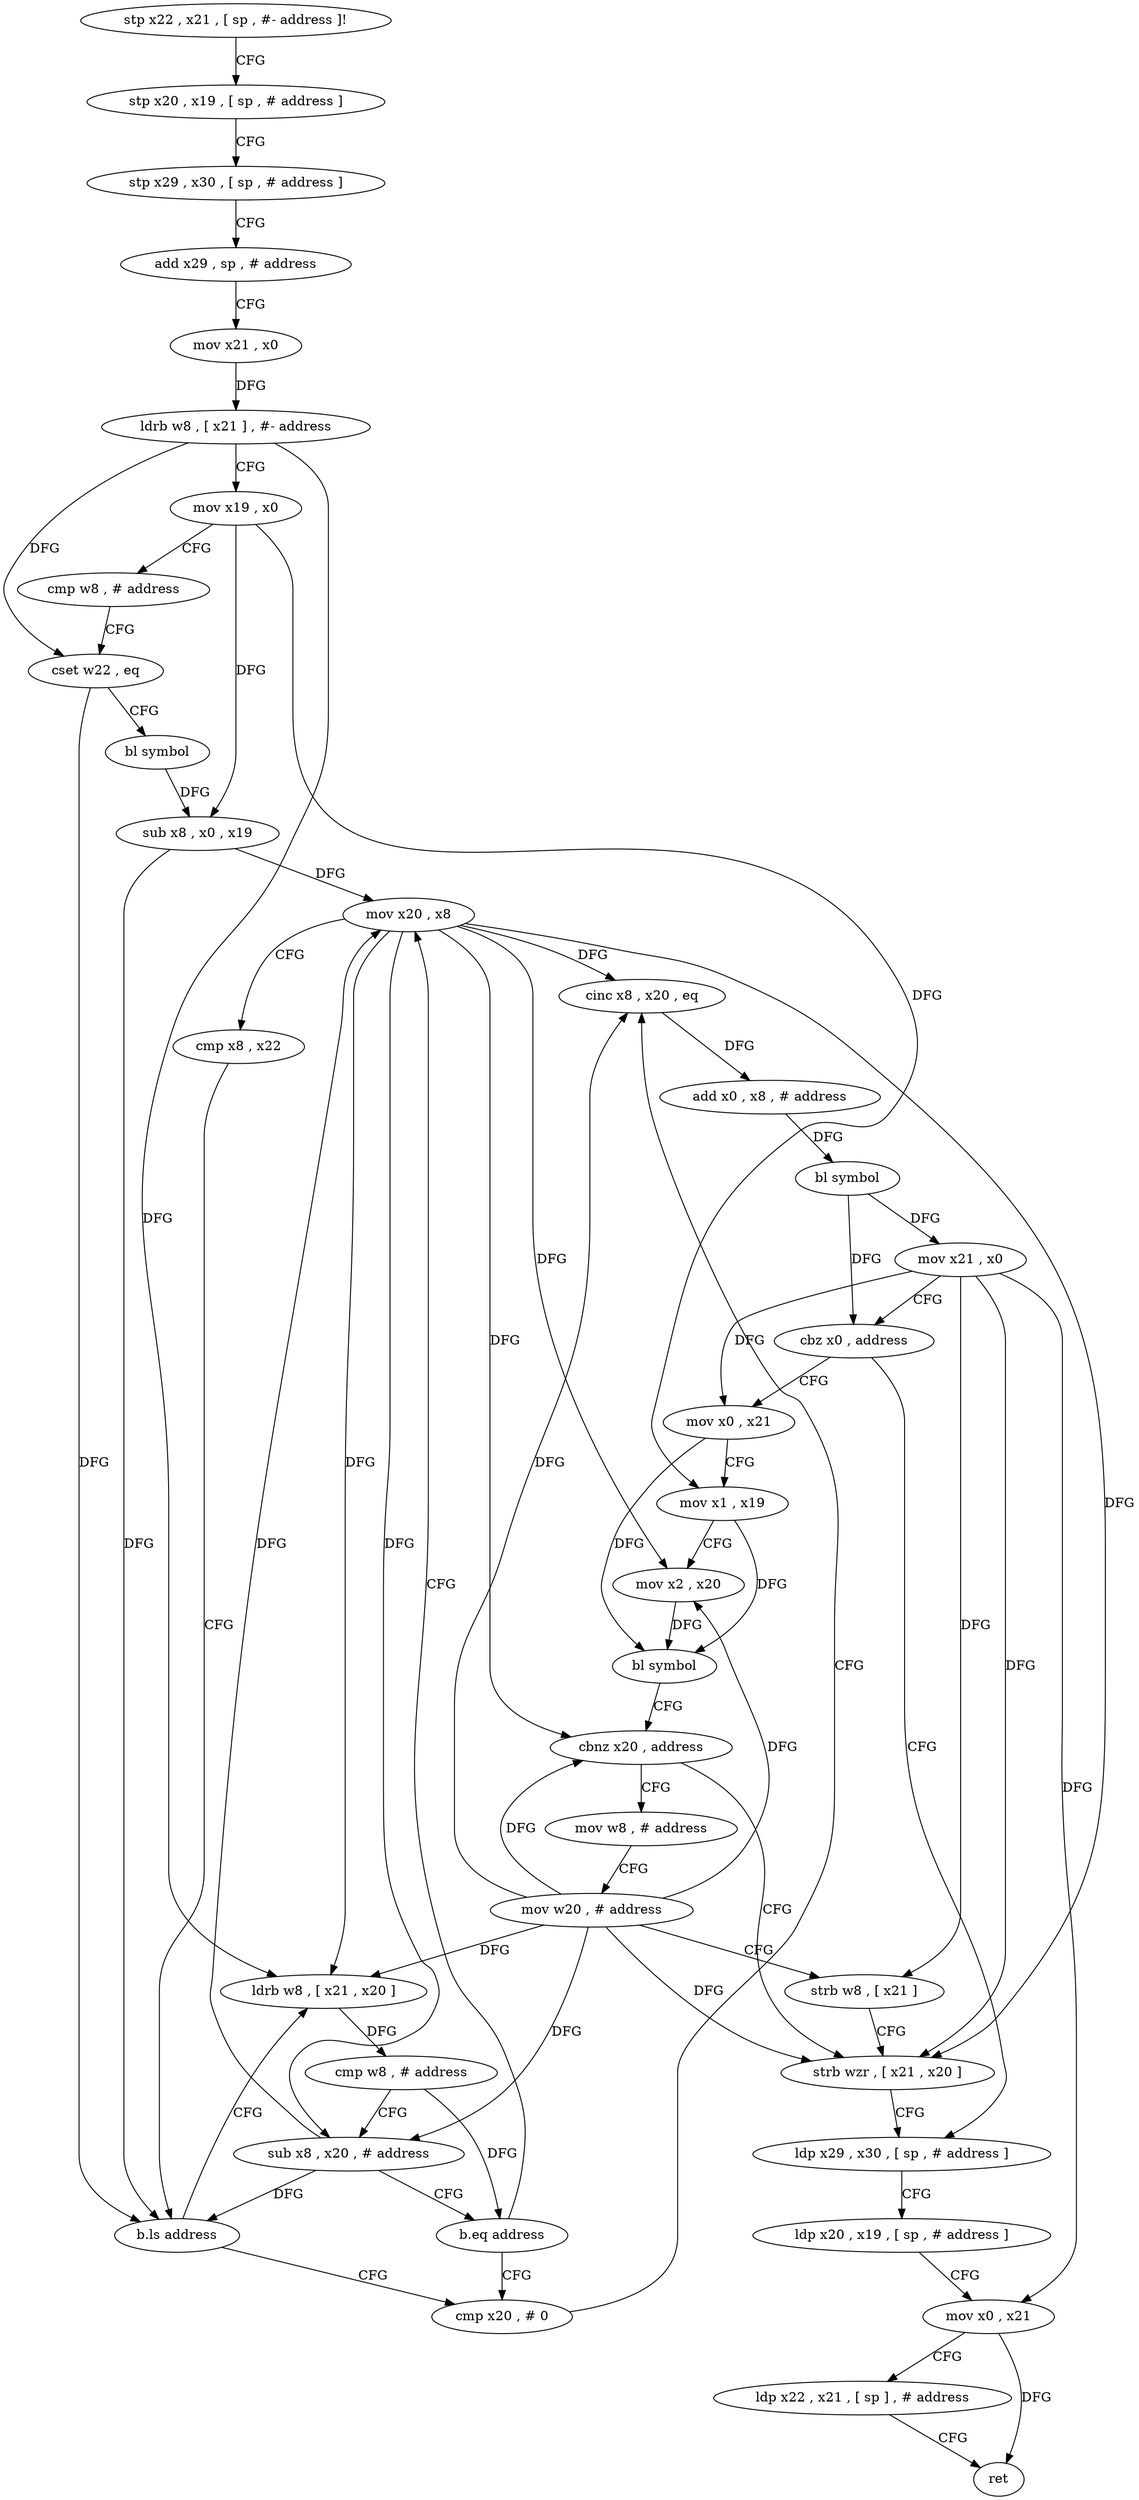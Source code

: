 digraph "func" {
"4234168" [label = "stp x22 , x21 , [ sp , #- address ]!" ]
"4234172" [label = "stp x20 , x19 , [ sp , # address ]" ]
"4234176" [label = "stp x29 , x30 , [ sp , # address ]" ]
"4234180" [label = "add x29 , sp , # address" ]
"4234184" [label = "mov x21 , x0" ]
"4234188" [label = "ldrb w8 , [ x21 ] , #- address" ]
"4234192" [label = "mov x19 , x0" ]
"4234196" [label = "cmp w8 , # address" ]
"4234200" [label = "cset w22 , eq" ]
"4234204" [label = "bl symbol" ]
"4234208" [label = "sub x8 , x0 , x19" ]
"4234212" [label = "mov x20 , x8" ]
"4234240" [label = "cmp x20 , # 0" ]
"4234244" [label = "cinc x8 , x20 , eq" ]
"4234248" [label = "add x0 , x8 , # address" ]
"4234252" [label = "bl symbol" ]
"4234256" [label = "mov x21 , x0" ]
"4234260" [label = "cbz x0 , address" ]
"4234300" [label = "ldp x29 , x30 , [ sp , # address ]" ]
"4234264" [label = "mov x0 , x21" ]
"4234224" [label = "ldrb w8 , [ x21 , x20 ]" ]
"4234228" [label = "cmp w8 , # address" ]
"4234232" [label = "sub x8 , x20 , # address" ]
"4234236" [label = "b.eq address" ]
"4234304" [label = "ldp x20 , x19 , [ sp , # address ]" ]
"4234308" [label = "mov x0 , x21" ]
"4234312" [label = "ldp x22 , x21 , [ sp ] , # address" ]
"4234316" [label = "ret" ]
"4234268" [label = "mov x1 , x19" ]
"4234272" [label = "mov x2 , x20" ]
"4234276" [label = "bl symbol" ]
"4234280" [label = "cbnz x20 , address" ]
"4234296" [label = "strb wzr , [ x21 , x20 ]" ]
"4234284" [label = "mov w8 , # address" ]
"4234216" [label = "cmp x8 , x22" ]
"4234220" [label = "b.ls address" ]
"4234288" [label = "mov w20 , # address" ]
"4234292" [label = "strb w8 , [ x21 ]" ]
"4234168" -> "4234172" [ label = "CFG" ]
"4234172" -> "4234176" [ label = "CFG" ]
"4234176" -> "4234180" [ label = "CFG" ]
"4234180" -> "4234184" [ label = "CFG" ]
"4234184" -> "4234188" [ label = "DFG" ]
"4234188" -> "4234192" [ label = "CFG" ]
"4234188" -> "4234200" [ label = "DFG" ]
"4234188" -> "4234224" [ label = "DFG" ]
"4234192" -> "4234196" [ label = "CFG" ]
"4234192" -> "4234208" [ label = "DFG" ]
"4234192" -> "4234268" [ label = "DFG" ]
"4234196" -> "4234200" [ label = "CFG" ]
"4234200" -> "4234204" [ label = "CFG" ]
"4234200" -> "4234220" [ label = "DFG" ]
"4234204" -> "4234208" [ label = "DFG" ]
"4234208" -> "4234212" [ label = "DFG" ]
"4234208" -> "4234220" [ label = "DFG" ]
"4234212" -> "4234216" [ label = "CFG" ]
"4234212" -> "4234244" [ label = "DFG" ]
"4234212" -> "4234224" [ label = "DFG" ]
"4234212" -> "4234232" [ label = "DFG" ]
"4234212" -> "4234272" [ label = "DFG" ]
"4234212" -> "4234280" [ label = "DFG" ]
"4234212" -> "4234296" [ label = "DFG" ]
"4234240" -> "4234244" [ label = "CFG" ]
"4234244" -> "4234248" [ label = "DFG" ]
"4234248" -> "4234252" [ label = "DFG" ]
"4234252" -> "4234256" [ label = "DFG" ]
"4234252" -> "4234260" [ label = "DFG" ]
"4234256" -> "4234260" [ label = "CFG" ]
"4234256" -> "4234308" [ label = "DFG" ]
"4234256" -> "4234264" [ label = "DFG" ]
"4234256" -> "4234296" [ label = "DFG" ]
"4234256" -> "4234292" [ label = "DFG" ]
"4234260" -> "4234300" [ label = "CFG" ]
"4234260" -> "4234264" [ label = "CFG" ]
"4234300" -> "4234304" [ label = "CFG" ]
"4234264" -> "4234268" [ label = "CFG" ]
"4234264" -> "4234276" [ label = "DFG" ]
"4234224" -> "4234228" [ label = "DFG" ]
"4234228" -> "4234232" [ label = "CFG" ]
"4234228" -> "4234236" [ label = "DFG" ]
"4234232" -> "4234236" [ label = "CFG" ]
"4234232" -> "4234212" [ label = "DFG" ]
"4234232" -> "4234220" [ label = "DFG" ]
"4234236" -> "4234212" [ label = "CFG" ]
"4234236" -> "4234240" [ label = "CFG" ]
"4234304" -> "4234308" [ label = "CFG" ]
"4234308" -> "4234312" [ label = "CFG" ]
"4234308" -> "4234316" [ label = "DFG" ]
"4234312" -> "4234316" [ label = "CFG" ]
"4234268" -> "4234272" [ label = "CFG" ]
"4234268" -> "4234276" [ label = "DFG" ]
"4234272" -> "4234276" [ label = "DFG" ]
"4234276" -> "4234280" [ label = "CFG" ]
"4234280" -> "4234296" [ label = "CFG" ]
"4234280" -> "4234284" [ label = "CFG" ]
"4234296" -> "4234300" [ label = "CFG" ]
"4234284" -> "4234288" [ label = "CFG" ]
"4234216" -> "4234220" [ label = "CFG" ]
"4234220" -> "4234240" [ label = "CFG" ]
"4234220" -> "4234224" [ label = "CFG" ]
"4234288" -> "4234292" [ label = "CFG" ]
"4234288" -> "4234244" [ label = "DFG" ]
"4234288" -> "4234224" [ label = "DFG" ]
"4234288" -> "4234232" [ label = "DFG" ]
"4234288" -> "4234272" [ label = "DFG" ]
"4234288" -> "4234280" [ label = "DFG" ]
"4234288" -> "4234296" [ label = "DFG" ]
"4234292" -> "4234296" [ label = "CFG" ]
}

